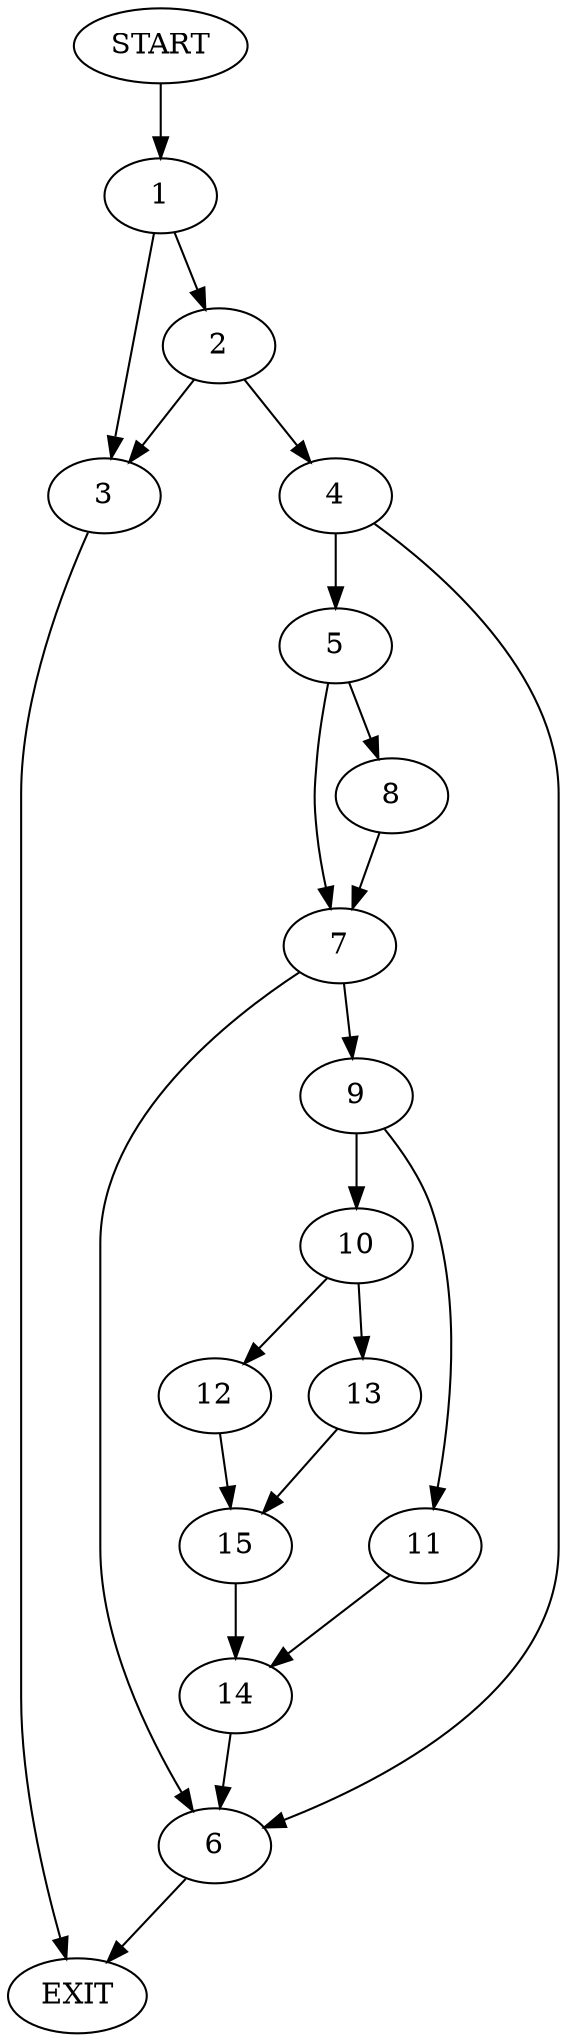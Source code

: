 digraph {
0 [label="START"]
16 [label="EXIT"]
0 -> 1
1 -> 2
1 -> 3
3 -> 16
2 -> 4
2 -> 3
4 -> 5
4 -> 6
6 -> 16
5 -> 7
5 -> 8
8 -> 7
7 -> 6
7 -> 9
9 -> 10
9 -> 11
10 -> 12
10 -> 13
11 -> 14
14 -> 6
13 -> 15
12 -> 15
15 -> 14
}
